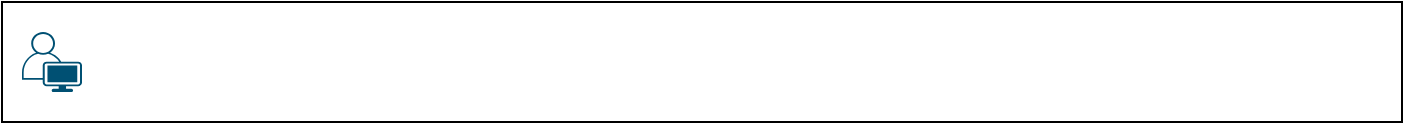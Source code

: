 <mxfile version="17.4.0" type="github">
  <diagram id="kYgbQA8c9e3wX76BWX98" name="Page-1">
    <mxGraphModel dx="1185" dy="635" grid="1" gridSize="10" guides="1" tooltips="1" connect="1" arrows="1" fold="1" page="1" pageScale="1" pageWidth="850" pageHeight="1100" math="0" shadow="0">
      <root>
        <mxCell id="0" />
        <mxCell id="1" parent="0" />
        <mxCell id="fw_JgYtpJ3791-uc-NP6-2" value="" style="rounded=0;whiteSpace=wrap;html=1;" vertex="1" parent="1">
          <mxGeometry x="120" y="360" width="700" height="60" as="geometry" />
        </mxCell>
        <mxCell id="fw_JgYtpJ3791-uc-NP6-1" value="" style="shape=image;verticalLabelPosition=bottom;labelBackgroundColor=default;verticalAlign=top;aspect=fixed;imageAspect=0;image=https://cdn.freebiesupply.com/logos/thumbs/2x/visual-studio-code-logo.png;" vertex="1" parent="1">
          <mxGeometry x="160" y="380" width="26.67" height="20" as="geometry" />
        </mxCell>
        <mxCell id="fw_JgYtpJ3791-uc-NP6-5" value="" style="points=[[0.35,0,0],[0.98,0.51,0],[1,0.71,0],[0.67,1,0],[0,0.795,0],[0,0.65,0]];verticalLabelPosition=bottom;sketch=0;html=1;verticalAlign=top;aspect=fixed;align=center;pointerEvents=1;shape=mxgraph.cisco19.user;fillColor=#005073;strokeColor=none;" vertex="1" parent="1">
          <mxGeometry x="130" y="375" width="30" height="30" as="geometry" />
        </mxCell>
      </root>
    </mxGraphModel>
  </diagram>
</mxfile>
